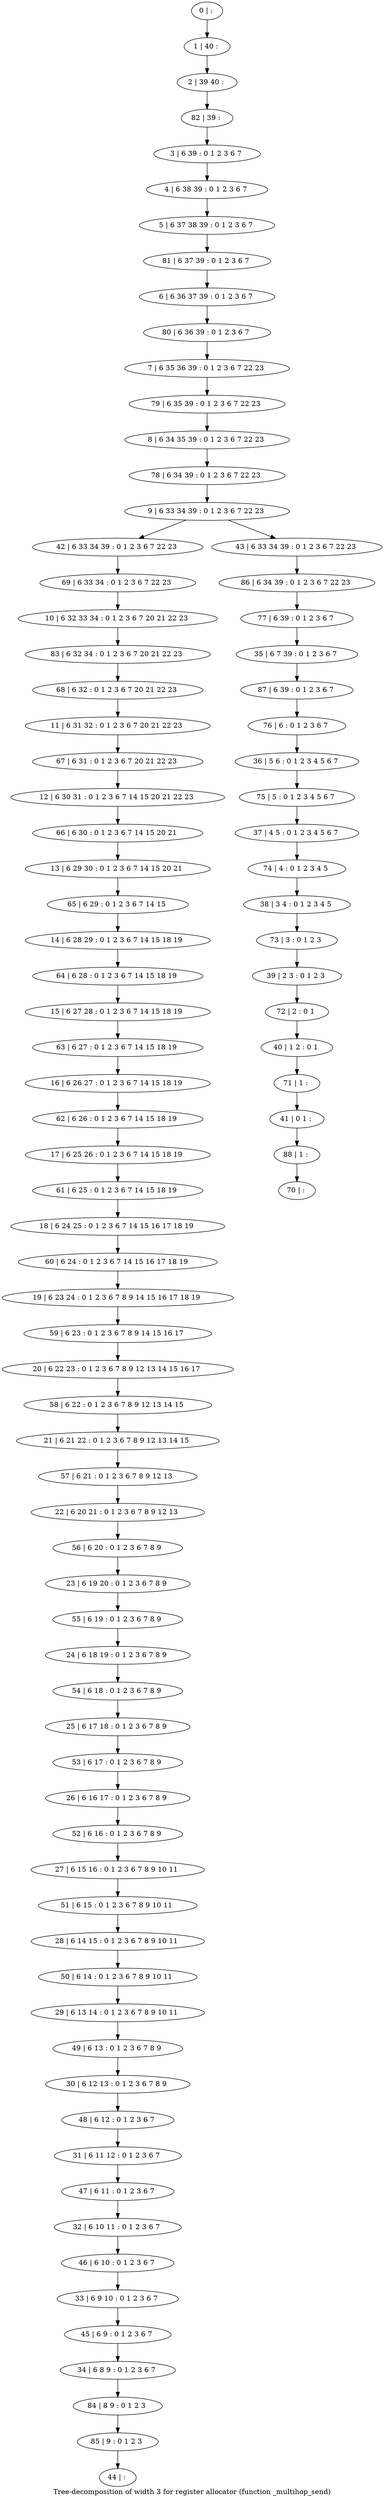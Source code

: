 digraph G {
graph [label="Tree-decomposition of width 3 for register allocator (function _multihop_send)"]
0[label="0 | : "];
1[label="1 | 40 : "];
2[label="2 | 39 40 : "];
3[label="3 | 6 39 : 0 1 2 3 6 7 "];
4[label="4 | 6 38 39 : 0 1 2 3 6 7 "];
5[label="5 | 6 37 38 39 : 0 1 2 3 6 7 "];
6[label="6 | 6 36 37 39 : 0 1 2 3 6 7 "];
7[label="7 | 6 35 36 39 : 0 1 2 3 6 7 22 23 "];
8[label="8 | 6 34 35 39 : 0 1 2 3 6 7 22 23 "];
9[label="9 | 6 33 34 39 : 0 1 2 3 6 7 22 23 "];
10[label="10 | 6 32 33 34 : 0 1 2 3 6 7 20 21 22 23 "];
11[label="11 | 6 31 32 : 0 1 2 3 6 7 20 21 22 23 "];
12[label="12 | 6 30 31 : 0 1 2 3 6 7 14 15 20 21 22 23 "];
13[label="13 | 6 29 30 : 0 1 2 3 6 7 14 15 20 21 "];
14[label="14 | 6 28 29 : 0 1 2 3 6 7 14 15 18 19 "];
15[label="15 | 6 27 28 : 0 1 2 3 6 7 14 15 18 19 "];
16[label="16 | 6 26 27 : 0 1 2 3 6 7 14 15 18 19 "];
17[label="17 | 6 25 26 : 0 1 2 3 6 7 14 15 18 19 "];
18[label="18 | 6 24 25 : 0 1 2 3 6 7 14 15 16 17 18 19 "];
19[label="19 | 6 23 24 : 0 1 2 3 6 7 8 9 14 15 16 17 18 19 "];
20[label="20 | 6 22 23 : 0 1 2 3 6 7 8 9 12 13 14 15 16 17 "];
21[label="21 | 6 21 22 : 0 1 2 3 6 7 8 9 12 13 14 15 "];
22[label="22 | 6 20 21 : 0 1 2 3 6 7 8 9 12 13 "];
23[label="23 | 6 19 20 : 0 1 2 3 6 7 8 9 "];
24[label="24 | 6 18 19 : 0 1 2 3 6 7 8 9 "];
25[label="25 | 6 17 18 : 0 1 2 3 6 7 8 9 "];
26[label="26 | 6 16 17 : 0 1 2 3 6 7 8 9 "];
27[label="27 | 6 15 16 : 0 1 2 3 6 7 8 9 10 11 "];
28[label="28 | 6 14 15 : 0 1 2 3 6 7 8 9 10 11 "];
29[label="29 | 6 13 14 : 0 1 2 3 6 7 8 9 10 11 "];
30[label="30 | 6 12 13 : 0 1 2 3 6 7 8 9 "];
31[label="31 | 6 11 12 : 0 1 2 3 6 7 "];
32[label="32 | 6 10 11 : 0 1 2 3 6 7 "];
33[label="33 | 6 9 10 : 0 1 2 3 6 7 "];
34[label="34 | 6 8 9 : 0 1 2 3 6 7 "];
35[label="35 | 6 7 39 : 0 1 2 3 6 7 "];
36[label="36 | 5 6 : 0 1 2 3 4 5 6 7 "];
37[label="37 | 4 5 : 0 1 2 3 4 5 6 7 "];
38[label="38 | 3 4 : 0 1 2 3 4 5 "];
39[label="39 | 2 3 : 0 1 2 3 "];
40[label="40 | 1 2 : 0 1 "];
41[label="41 | 0 1 : "];
42[label="42 | 6 33 34 39 : 0 1 2 3 6 7 22 23 "];
43[label="43 | 6 33 34 39 : 0 1 2 3 6 7 22 23 "];
44[label="44 | : "];
45[label="45 | 6 9 : 0 1 2 3 6 7 "];
46[label="46 | 6 10 : 0 1 2 3 6 7 "];
47[label="47 | 6 11 : 0 1 2 3 6 7 "];
48[label="48 | 6 12 : 0 1 2 3 6 7 "];
49[label="49 | 6 13 : 0 1 2 3 6 7 8 9 "];
50[label="50 | 6 14 : 0 1 2 3 6 7 8 9 10 11 "];
51[label="51 | 6 15 : 0 1 2 3 6 7 8 9 10 11 "];
52[label="52 | 6 16 : 0 1 2 3 6 7 8 9 "];
53[label="53 | 6 17 : 0 1 2 3 6 7 8 9 "];
54[label="54 | 6 18 : 0 1 2 3 6 7 8 9 "];
55[label="55 | 6 19 : 0 1 2 3 6 7 8 9 "];
56[label="56 | 6 20 : 0 1 2 3 6 7 8 9 "];
57[label="57 | 6 21 : 0 1 2 3 6 7 8 9 12 13 "];
58[label="58 | 6 22 : 0 1 2 3 6 7 8 9 12 13 14 15 "];
59[label="59 | 6 23 : 0 1 2 3 6 7 8 9 14 15 16 17 "];
60[label="60 | 6 24 : 0 1 2 3 6 7 14 15 16 17 18 19 "];
61[label="61 | 6 25 : 0 1 2 3 6 7 14 15 18 19 "];
62[label="62 | 6 26 : 0 1 2 3 6 7 14 15 18 19 "];
63[label="63 | 6 27 : 0 1 2 3 6 7 14 15 18 19 "];
64[label="64 | 6 28 : 0 1 2 3 6 7 14 15 18 19 "];
65[label="65 | 6 29 : 0 1 2 3 6 7 14 15 "];
66[label="66 | 6 30 : 0 1 2 3 6 7 14 15 20 21 "];
67[label="67 | 6 31 : 0 1 2 3 6 7 20 21 22 23 "];
68[label="68 | 6 32 : 0 1 2 3 6 7 20 21 22 23 "];
69[label="69 | 6 33 34 : 0 1 2 3 6 7 22 23 "];
70[label="70 | : "];
71[label="71 | 1 : "];
72[label="72 | 2 : 0 1 "];
73[label="73 | 3 : 0 1 2 3 "];
74[label="74 | 4 : 0 1 2 3 4 5 "];
75[label="75 | 5 : 0 1 2 3 4 5 6 7 "];
76[label="76 | 6 : 0 1 2 3 6 7 "];
77[label="77 | 6 39 : 0 1 2 3 6 7 "];
78[label="78 | 6 34 39 : 0 1 2 3 6 7 22 23 "];
79[label="79 | 6 35 39 : 0 1 2 3 6 7 22 23 "];
80[label="80 | 6 36 39 : 0 1 2 3 6 7 "];
81[label="81 | 6 37 39 : 0 1 2 3 6 7 "];
82[label="82 | 39 : "];
83[label="83 | 6 32 34 : 0 1 2 3 6 7 20 21 22 23 "];
84[label="84 | 8 9 : 0 1 2 3 "];
85[label="85 | 9 : 0 1 2 3 "];
86[label="86 | 6 34 39 : 0 1 2 3 6 7 22 23 "];
87[label="87 | 6 39 : 0 1 2 3 6 7 "];
88[label="88 | 1 : "];
0->1 ;
1->2 ;
3->4 ;
4->5 ;
9->42 ;
9->43 ;
45->34 ;
33->45 ;
46->33 ;
32->46 ;
47->32 ;
31->47 ;
48->31 ;
30->48 ;
49->30 ;
29->49 ;
50->29 ;
28->50 ;
51->28 ;
27->51 ;
52->27 ;
26->52 ;
53->26 ;
25->53 ;
54->25 ;
24->54 ;
55->24 ;
23->55 ;
56->23 ;
22->56 ;
57->22 ;
21->57 ;
58->21 ;
20->58 ;
59->20 ;
19->59 ;
60->19 ;
18->60 ;
61->18 ;
17->61 ;
62->17 ;
16->62 ;
63->16 ;
15->63 ;
64->15 ;
14->64 ;
65->14 ;
13->65 ;
66->13 ;
12->66 ;
67->12 ;
11->67 ;
68->11 ;
69->10 ;
42->69 ;
71->41 ;
40->71 ;
72->40 ;
39->72 ;
73->39 ;
38->73 ;
74->38 ;
37->74 ;
75->37 ;
36->75 ;
76->36 ;
77->35 ;
78->9 ;
8->78 ;
79->8 ;
7->79 ;
80->7 ;
6->80 ;
81->6 ;
5->81 ;
82->3 ;
2->82 ;
83->68 ;
10->83 ;
34->84 ;
85->44 ;
84->85 ;
86->77 ;
43->86 ;
87->76 ;
35->87 ;
88->70 ;
41->88 ;
}
